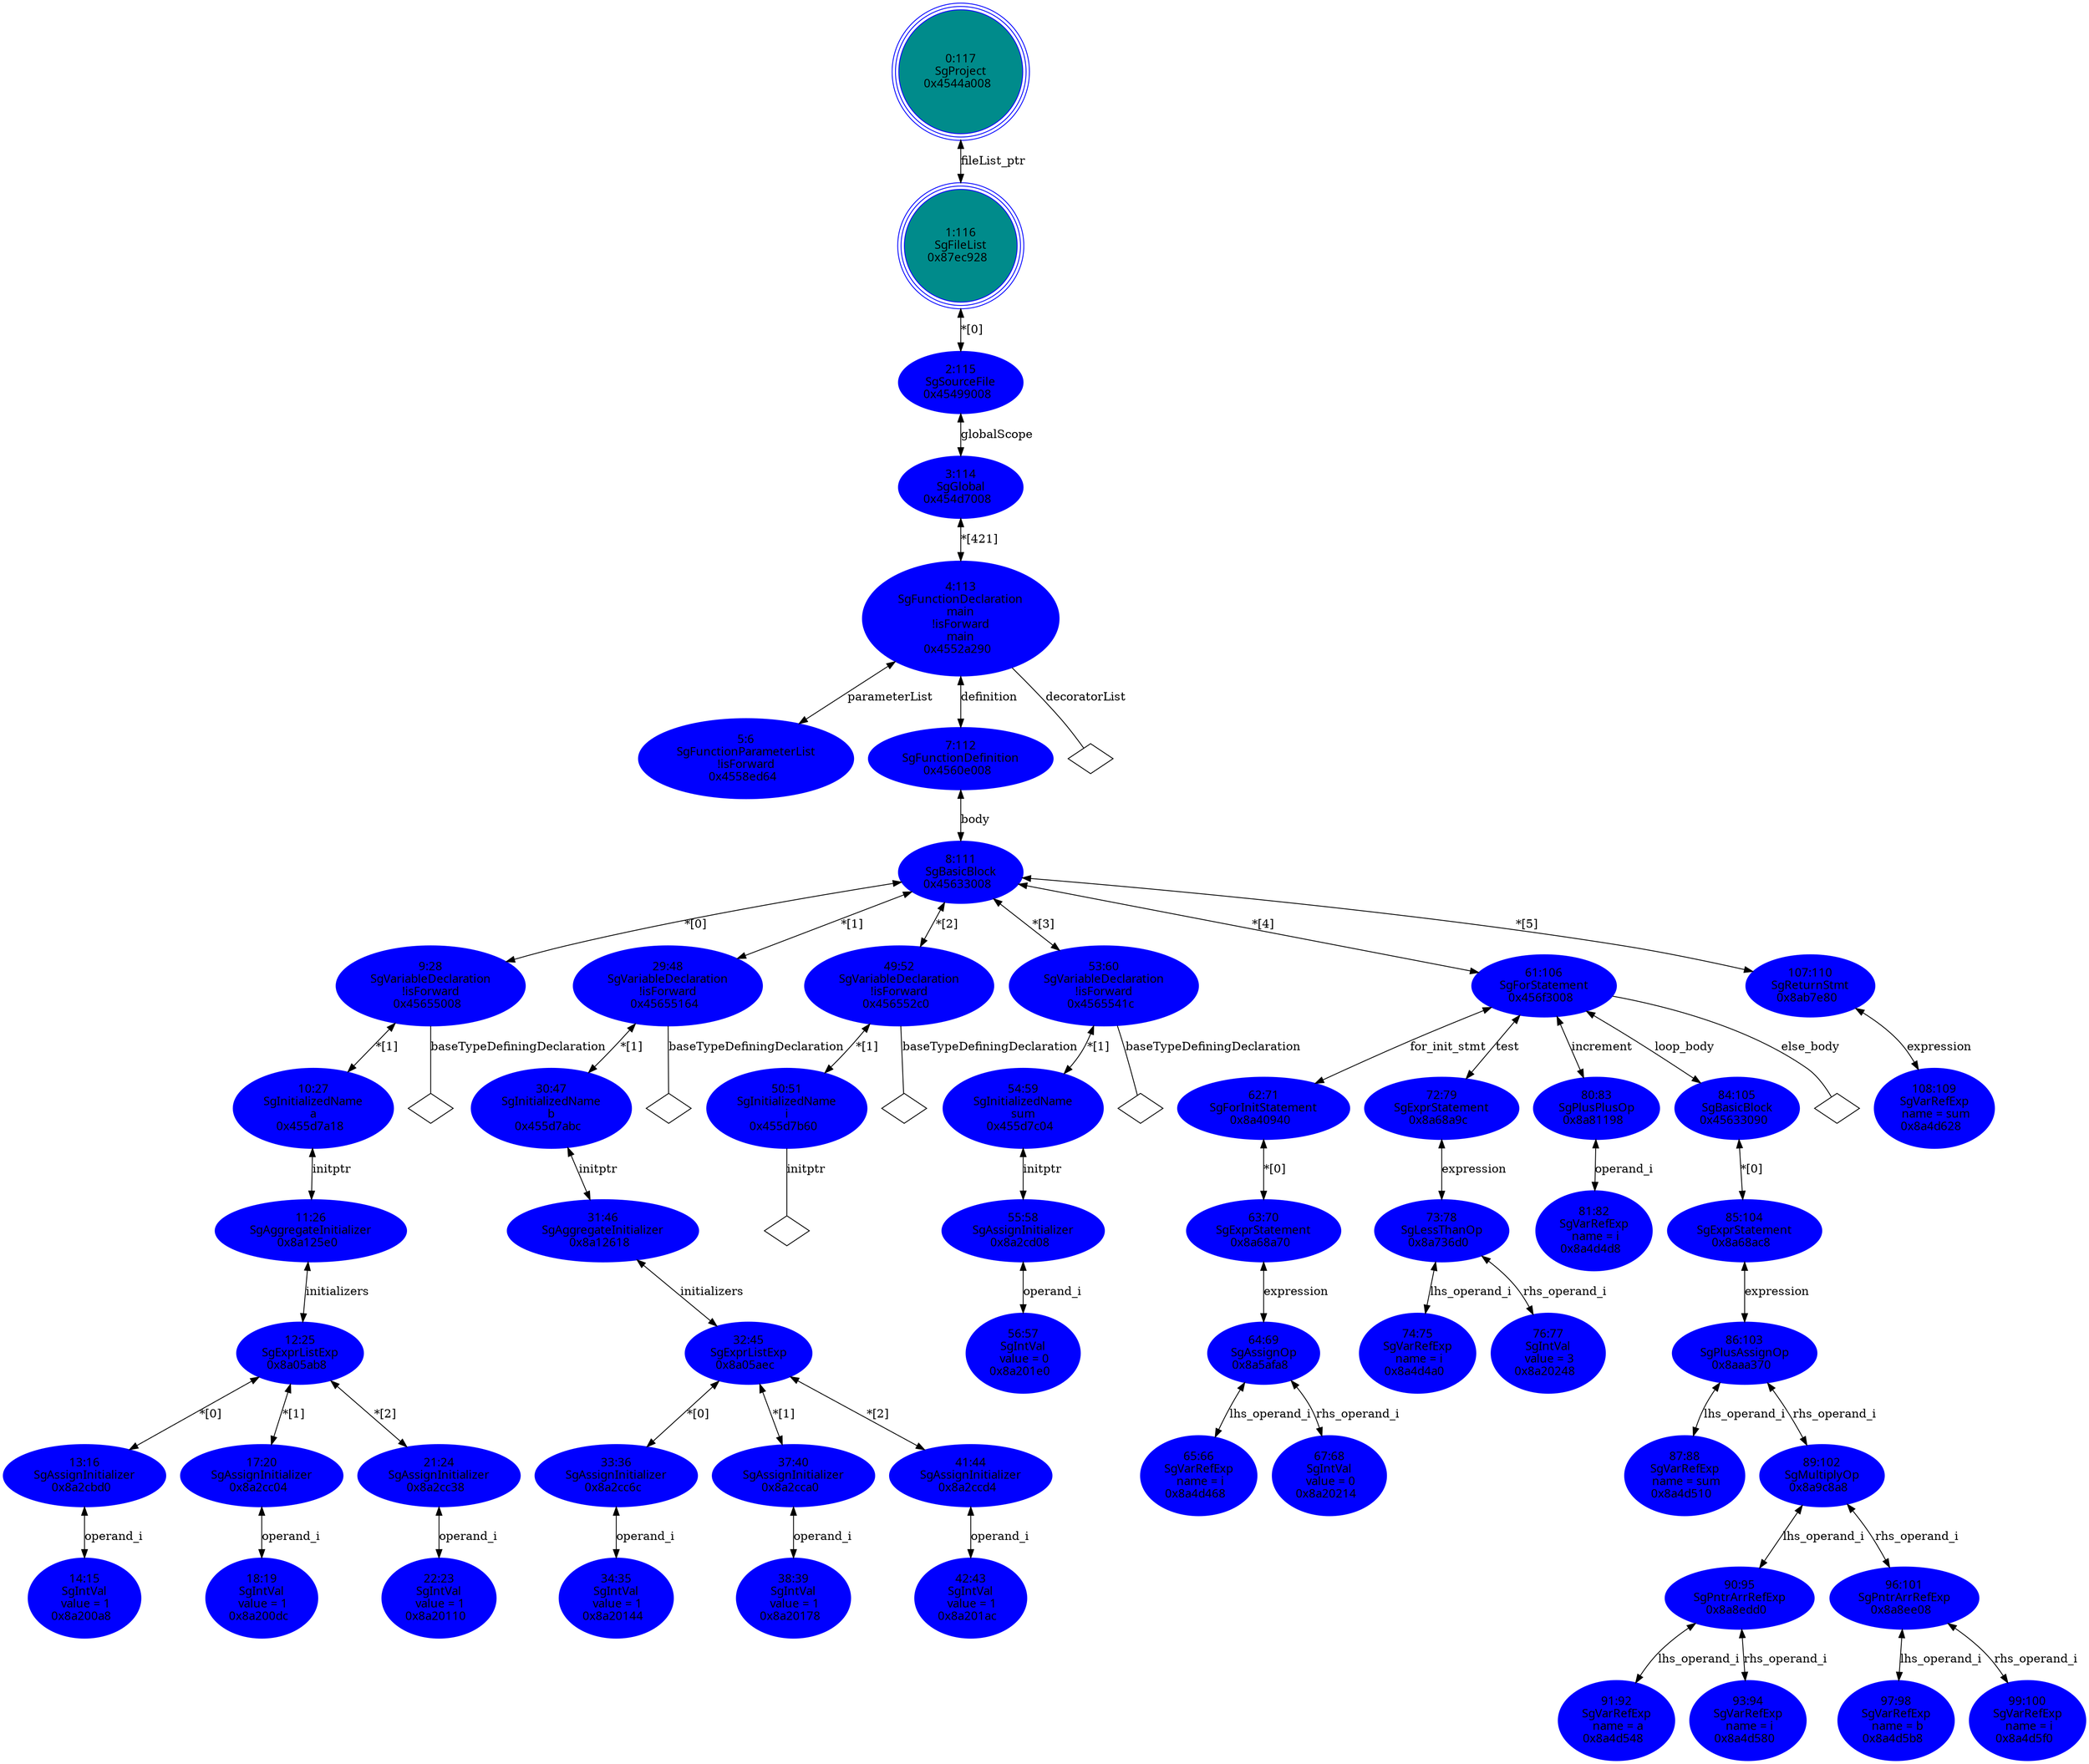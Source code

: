 digraph "GDOT/AST.dot" {
"0x4558ed64"[label="5:6\nSgFunctionParameterList\n!isForward\n0x4558ed64  " shape=ellipse,regular=0,URL="\N",tooltip="more info at \N",sides=6,peripheries=1,color="blue",fillcolor=blue1,fontname="7x13bold",fontcolor=black,style=filled];
"0x8a200a8"[label="14:15\nSgIntVal\n value = 1\n0x8a200a8  " shape=ellipse,regular=0,URL="\N",tooltip="more info at \N",sides=6,peripheries=1,color="blue",fillcolor=blue1,fontname="7x13bold",fontcolor=black,style=filled];
"0x8a2cbd0"[label="13:16\nSgAssignInitializer\n0x8a2cbd0  " shape=ellipse,regular=0,URL="\N",tooltip="more info at \N",sides=6,peripheries=1,color="blue",fillcolor=blue1,fontname="7x13bold",fontcolor=black,style=filled];
"0x8a2cbd0" -> "0x8a200a8"[label="operand_i" dir=both ];
"0x8a200dc"[label="18:19\nSgIntVal\n value = 1\n0x8a200dc  " shape=ellipse,regular=0,URL="\N",tooltip="more info at \N",sides=6,peripheries=1,color="blue",fillcolor=blue1,fontname="7x13bold",fontcolor=black,style=filled];
"0x8a2cc04"[label="17:20\nSgAssignInitializer\n0x8a2cc04  " shape=ellipse,regular=0,URL="\N",tooltip="more info at \N",sides=6,peripheries=1,color="blue",fillcolor=blue1,fontname="7x13bold",fontcolor=black,style=filled];
"0x8a2cc04" -> "0x8a200dc"[label="operand_i" dir=both ];
"0x8a20110"[label="22:23\nSgIntVal\n value = 1\n0x8a20110  " shape=ellipse,regular=0,URL="\N",tooltip="more info at \N",sides=6,peripheries=1,color="blue",fillcolor=blue1,fontname="7x13bold",fontcolor=black,style=filled];
"0x8a2cc38"[label="21:24\nSgAssignInitializer\n0x8a2cc38  " shape=ellipse,regular=0,URL="\N",tooltip="more info at \N",sides=6,peripheries=1,color="blue",fillcolor=blue1,fontname="7x13bold",fontcolor=black,style=filled];
"0x8a2cc38" -> "0x8a20110"[label="operand_i" dir=both ];
"0x8a05ab8"[label="12:25\nSgExprListExp\n0x8a05ab8  " shape=ellipse,regular=0,URL="\N",tooltip="more info at \N",sides=6,peripheries=1,color="blue",fillcolor=blue1,fontname="7x13bold",fontcolor=black,style=filled];
"0x8a05ab8" -> "0x8a2cbd0"[label="*[0]" dir=both ];
"0x8a05ab8" -> "0x8a2cc04"[label="*[1]" dir=both ];
"0x8a05ab8" -> "0x8a2cc38"[label="*[2]" dir=both ];
"0x8a125e0"[label="11:26\nSgAggregateInitializer\n0x8a125e0  " shape=ellipse,regular=0,URL="\N",tooltip="more info at \N",sides=6,peripheries=1,color="blue",fillcolor=blue1,fontname="7x13bold",fontcolor=black,style=filled];
"0x8a125e0" -> "0x8a05ab8"[label="initializers" dir=both ];
"0x455d7a18"[label="10:27\nSgInitializedName\na\n0x455d7a18  " shape=ellipse,regular=0,URL="\N",tooltip="more info at \N",sides=6,peripheries=1,color="blue",fillcolor=blue1,fontname="7x13bold",fontcolor=black,style=filled];
"0x455d7a18" -> "0x8a125e0"[label="initptr" dir=both ];
"0x45655008"[label="9:28\nSgVariableDeclaration\n!isForward\n0x45655008  " shape=ellipse,regular=0,URL="\N",tooltip="more info at \N",sides=6,peripheries=1,color="blue",fillcolor=blue1,fontname="7x13bold",fontcolor=black,style=filled];
"0x45655008" -> "0x45655008__baseTypeDefiningDeclaration__null"[label="baseTypeDefiningDeclaration" dir=none ];
"0x45655008__baseTypeDefiningDeclaration__null"[label="" shape=diamond ];
"0x45655008" -> "0x455d7a18"[label="*[1]" dir=both ];
"0x8a20144"[label="34:35\nSgIntVal\n value = 1\n0x8a20144  " shape=ellipse,regular=0,URL="\N",tooltip="more info at \N",sides=6,peripheries=1,color="blue",fillcolor=blue1,fontname="7x13bold",fontcolor=black,style=filled];
"0x8a2cc6c"[label="33:36\nSgAssignInitializer\n0x8a2cc6c  " shape=ellipse,regular=0,URL="\N",tooltip="more info at \N",sides=6,peripheries=1,color="blue",fillcolor=blue1,fontname="7x13bold",fontcolor=black,style=filled];
"0x8a2cc6c" -> "0x8a20144"[label="operand_i" dir=both ];
"0x8a20178"[label="38:39\nSgIntVal\n value = 1\n0x8a20178  " shape=ellipse,regular=0,URL="\N",tooltip="more info at \N",sides=6,peripheries=1,color="blue",fillcolor=blue1,fontname="7x13bold",fontcolor=black,style=filled];
"0x8a2cca0"[label="37:40\nSgAssignInitializer\n0x8a2cca0  " shape=ellipse,regular=0,URL="\N",tooltip="more info at \N",sides=6,peripheries=1,color="blue",fillcolor=blue1,fontname="7x13bold",fontcolor=black,style=filled];
"0x8a2cca0" -> "0x8a20178"[label="operand_i" dir=both ];
"0x8a201ac"[label="42:43\nSgIntVal\n value = 1\n0x8a201ac  " shape=ellipse,regular=0,URL="\N",tooltip="more info at \N",sides=6,peripheries=1,color="blue",fillcolor=blue1,fontname="7x13bold",fontcolor=black,style=filled];
"0x8a2ccd4"[label="41:44\nSgAssignInitializer\n0x8a2ccd4  " shape=ellipse,regular=0,URL="\N",tooltip="more info at \N",sides=6,peripheries=1,color="blue",fillcolor=blue1,fontname="7x13bold",fontcolor=black,style=filled];
"0x8a2ccd4" -> "0x8a201ac"[label="operand_i" dir=both ];
"0x8a05aec"[label="32:45\nSgExprListExp\n0x8a05aec  " shape=ellipse,regular=0,URL="\N",tooltip="more info at \N",sides=6,peripheries=1,color="blue",fillcolor=blue1,fontname="7x13bold",fontcolor=black,style=filled];
"0x8a05aec" -> "0x8a2cc6c"[label="*[0]" dir=both ];
"0x8a05aec" -> "0x8a2cca0"[label="*[1]" dir=both ];
"0x8a05aec" -> "0x8a2ccd4"[label="*[2]" dir=both ];
"0x8a12618"[label="31:46\nSgAggregateInitializer\n0x8a12618  " shape=ellipse,regular=0,URL="\N",tooltip="more info at \N",sides=6,peripheries=1,color="blue",fillcolor=blue1,fontname="7x13bold",fontcolor=black,style=filled];
"0x8a12618" -> "0x8a05aec"[label="initializers" dir=both ];
"0x455d7abc"[label="30:47\nSgInitializedName\nb\n0x455d7abc  " shape=ellipse,regular=0,URL="\N",tooltip="more info at \N",sides=6,peripheries=1,color="blue",fillcolor=blue1,fontname="7x13bold",fontcolor=black,style=filled];
"0x455d7abc" -> "0x8a12618"[label="initptr" dir=both ];
"0x45655164"[label="29:48\nSgVariableDeclaration\n!isForward\n0x45655164  " shape=ellipse,regular=0,URL="\N",tooltip="more info at \N",sides=6,peripheries=1,color="blue",fillcolor=blue1,fontname="7x13bold",fontcolor=black,style=filled];
"0x45655164" -> "0x45655164__baseTypeDefiningDeclaration__null"[label="baseTypeDefiningDeclaration" dir=none ];
"0x45655164__baseTypeDefiningDeclaration__null"[label="" shape=diamond ];
"0x45655164" -> "0x455d7abc"[label="*[1]" dir=both ];
"0x455d7b60"[label="50:51\nSgInitializedName\ni\n0x455d7b60  " shape=ellipse,regular=0,URL="\N",tooltip="more info at \N",sides=6,peripheries=1,color="blue",fillcolor=blue1,fontname="7x13bold",fontcolor=black,style=filled];
"0x455d7b60" -> "0x455d7b60__initptr__null"[label="initptr" dir=none ];
"0x455d7b60__initptr__null"[label="" shape=diamond ];
"0x456552c0"[label="49:52\nSgVariableDeclaration\n!isForward\n0x456552c0  " shape=ellipse,regular=0,URL="\N",tooltip="more info at \N",sides=6,peripheries=1,color="blue",fillcolor=blue1,fontname="7x13bold",fontcolor=black,style=filled];
"0x456552c0" -> "0x456552c0__baseTypeDefiningDeclaration__null"[label="baseTypeDefiningDeclaration" dir=none ];
"0x456552c0__baseTypeDefiningDeclaration__null"[label="" shape=diamond ];
"0x456552c0" -> "0x455d7b60"[label="*[1]" dir=both ];
"0x8a201e0"[label="56:57\nSgIntVal\n value = 0\n0x8a201e0  " shape=ellipse,regular=0,URL="\N",tooltip="more info at \N",sides=6,peripheries=1,color="blue",fillcolor=blue1,fontname="7x13bold",fontcolor=black,style=filled];
"0x8a2cd08"[label="55:58\nSgAssignInitializer\n0x8a2cd08  " shape=ellipse,regular=0,URL="\N",tooltip="more info at \N",sides=6,peripheries=1,color="blue",fillcolor=blue1,fontname="7x13bold",fontcolor=black,style=filled];
"0x8a2cd08" -> "0x8a201e0"[label="operand_i" dir=both ];
"0x455d7c04"[label="54:59\nSgInitializedName\nsum\n0x455d7c04  " shape=ellipse,regular=0,URL="\N",tooltip="more info at \N",sides=6,peripheries=1,color="blue",fillcolor=blue1,fontname="7x13bold",fontcolor=black,style=filled];
"0x455d7c04" -> "0x8a2cd08"[label="initptr" dir=both ];
"0x4565541c"[label="53:60\nSgVariableDeclaration\n!isForward\n0x4565541c  " shape=ellipse,regular=0,URL="\N",tooltip="more info at \N",sides=6,peripheries=1,color="blue",fillcolor=blue1,fontname="7x13bold",fontcolor=black,style=filled];
"0x4565541c" -> "0x4565541c__baseTypeDefiningDeclaration__null"[label="baseTypeDefiningDeclaration" dir=none ];
"0x4565541c__baseTypeDefiningDeclaration__null"[label="" shape=diamond ];
"0x4565541c" -> "0x455d7c04"[label="*[1]" dir=both ];
"0x8a4d468"[label="65:66\nSgVarRefExp\n name = i\n0x8a4d468  " shape=ellipse,regular=0,URL="\N",tooltip="more info at \N",sides=6,peripheries=1,color="blue",fillcolor=blue1,fontname="7x13bold",fontcolor=black,style=filled];
"0x8a20214"[label="67:68\nSgIntVal\n value = 0\n0x8a20214  " shape=ellipse,regular=0,URL="\N",tooltip="more info at \N",sides=6,peripheries=1,color="blue",fillcolor=blue1,fontname="7x13bold",fontcolor=black,style=filled];
"0x8a5afa8"[label="64:69\nSgAssignOp\n0x8a5afa8  " shape=ellipse,regular=0,URL="\N",tooltip="more info at \N",sides=6,peripheries=1,color="blue",fillcolor=blue1,fontname="7x13bold",fontcolor=black,style=filled];
"0x8a5afa8" -> "0x8a4d468"[label="lhs_operand_i" dir=both ];
"0x8a5afa8" -> "0x8a20214"[label="rhs_operand_i" dir=both ];
"0x8a68a70"[label="63:70\nSgExprStatement\n0x8a68a70  " shape=ellipse,regular=0,URL="\N",tooltip="more info at \N",sides=6,peripheries=1,color="blue",fillcolor=blue1,fontname="7x13bold",fontcolor=black,style=filled];
"0x8a68a70" -> "0x8a5afa8"[label="expression" dir=both ];
"0x8a40940"[label="62:71\nSgForInitStatement\n0x8a40940  " shape=ellipse,regular=0,URL="\N",tooltip="more info at \N",sides=6,peripheries=1,color="blue",fillcolor=blue1,fontname="7x13bold",fontcolor=black,style=filled];
"0x8a40940" -> "0x8a68a70"[label="*[0]" dir=both ];
"0x8a4d4a0"[label="74:75\nSgVarRefExp\n name = i\n0x8a4d4a0  " shape=ellipse,regular=0,URL="\N",tooltip="more info at \N",sides=6,peripheries=1,color="blue",fillcolor=blue1,fontname="7x13bold",fontcolor=black,style=filled];
"0x8a20248"[label="76:77\nSgIntVal\n value = 3\n0x8a20248  " shape=ellipse,regular=0,URL="\N",tooltip="more info at \N",sides=6,peripheries=1,color="blue",fillcolor=blue1,fontname="7x13bold",fontcolor=black,style=filled];
"0x8a736d0"[label="73:78\nSgLessThanOp\n0x8a736d0  " shape=ellipse,regular=0,URL="\N",tooltip="more info at \N",sides=6,peripheries=1,color="blue",fillcolor=blue1,fontname="7x13bold",fontcolor=black,style=filled];
"0x8a736d0" -> "0x8a4d4a0"[label="lhs_operand_i" dir=both ];
"0x8a736d0" -> "0x8a20248"[label="rhs_operand_i" dir=both ];
"0x8a68a9c"[label="72:79\nSgExprStatement\n0x8a68a9c  " shape=ellipse,regular=0,URL="\N",tooltip="more info at \N",sides=6,peripheries=1,color="blue",fillcolor=blue1,fontname="7x13bold",fontcolor=black,style=filled];
"0x8a68a9c" -> "0x8a736d0"[label="expression" dir=both ];
"0x8a4d4d8"[label="81:82\nSgVarRefExp\n name = i\n0x8a4d4d8  " shape=ellipse,regular=0,URL="\N",tooltip="more info at \N",sides=6,peripheries=1,color="blue",fillcolor=blue1,fontname="7x13bold",fontcolor=black,style=filled];
"0x8a81198"[label="80:83\nSgPlusPlusOp\n0x8a81198  " shape=ellipse,regular=0,URL="\N",tooltip="more info at \N",sides=6,peripheries=1,color="blue",fillcolor=blue1,fontname="7x13bold",fontcolor=black,style=filled];
"0x8a81198" -> "0x8a4d4d8"[label="operand_i" dir=both ];
"0x8a4d510"[label="87:88\nSgVarRefExp\n name = sum\n0x8a4d510  " shape=ellipse,regular=0,URL="\N",tooltip="more info at \N",sides=6,peripheries=1,color="blue",fillcolor=blue1,fontname="7x13bold",fontcolor=black,style=filled];
"0x8a4d548"[label="91:92\nSgVarRefExp\n name = a\n0x8a4d548  " shape=ellipse,regular=0,URL="\N",tooltip="more info at \N",sides=6,peripheries=1,color="blue",fillcolor=blue1,fontname="7x13bold",fontcolor=black,style=filled];
"0x8a4d580"[label="93:94\nSgVarRefExp\n name = i\n0x8a4d580  " shape=ellipse,regular=0,URL="\N",tooltip="more info at \N",sides=6,peripheries=1,color="blue",fillcolor=blue1,fontname="7x13bold",fontcolor=black,style=filled];
"0x8a8edd0"[label="90:95\nSgPntrArrRefExp\n0x8a8edd0  " shape=ellipse,regular=0,URL="\N",tooltip="more info at \N",sides=6,peripheries=1,color="blue",fillcolor=blue1,fontname="7x13bold",fontcolor=black,style=filled];
"0x8a8edd0" -> "0x8a4d548"[label="lhs_operand_i" dir=both ];
"0x8a8edd0" -> "0x8a4d580"[label="rhs_operand_i" dir=both ];
"0x8a4d5b8"[label="97:98\nSgVarRefExp\n name = b\n0x8a4d5b8  " shape=ellipse,regular=0,URL="\N",tooltip="more info at \N",sides=6,peripheries=1,color="blue",fillcolor=blue1,fontname="7x13bold",fontcolor=black,style=filled];
"0x8a4d5f0"[label="99:100\nSgVarRefExp\n name = i\n0x8a4d5f0  " shape=ellipse,regular=0,URL="\N",tooltip="more info at \N",sides=6,peripheries=1,color="blue",fillcolor=blue1,fontname="7x13bold",fontcolor=black,style=filled];
"0x8a8ee08"[label="96:101\nSgPntrArrRefExp\n0x8a8ee08  " shape=ellipse,regular=0,URL="\N",tooltip="more info at \N",sides=6,peripheries=1,color="blue",fillcolor=blue1,fontname="7x13bold",fontcolor=black,style=filled];
"0x8a8ee08" -> "0x8a4d5b8"[label="lhs_operand_i" dir=both ];
"0x8a8ee08" -> "0x8a4d5f0"[label="rhs_operand_i" dir=both ];
"0x8a9c8a8"[label="89:102\nSgMultiplyOp\n0x8a9c8a8  " shape=ellipse,regular=0,URL="\N",tooltip="more info at \N",sides=6,peripheries=1,color="blue",fillcolor=blue1,fontname="7x13bold",fontcolor=black,style=filled];
"0x8a9c8a8" -> "0x8a8edd0"[label="lhs_operand_i" dir=both ];
"0x8a9c8a8" -> "0x8a8ee08"[label="rhs_operand_i" dir=both ];
"0x8aaa370"[label="86:103\nSgPlusAssignOp\n0x8aaa370  " shape=ellipse,regular=0,URL="\N",tooltip="more info at \N",sides=6,peripheries=1,color="blue",fillcolor=blue1,fontname="7x13bold",fontcolor=black,style=filled];
"0x8aaa370" -> "0x8a4d510"[label="lhs_operand_i" dir=both ];
"0x8aaa370" -> "0x8a9c8a8"[label="rhs_operand_i" dir=both ];
"0x8a68ac8"[label="85:104\nSgExprStatement\n0x8a68ac8  " shape=ellipse,regular=0,URL="\N",tooltip="more info at \N",sides=6,peripheries=1,color="blue",fillcolor=blue1,fontname="7x13bold",fontcolor=black,style=filled];
"0x8a68ac8" -> "0x8aaa370"[label="expression" dir=both ];
"0x45633090"[label="84:105\nSgBasicBlock\n0x45633090  " shape=ellipse,regular=0,URL="\N",tooltip="more info at \N",sides=6,peripheries=1,color="blue",fillcolor=blue1,fontname="7x13bold",fontcolor=black,style=filled];
"0x45633090" -> "0x8a68ac8"[label="*[0]" dir=both ];
"0x456f3008"[label="61:106\nSgForStatement\n0x456f3008  " shape=ellipse,regular=0,URL="\N",tooltip="more info at \N",sides=6,peripheries=1,color="blue",fillcolor=blue1,fontname="7x13bold",fontcolor=black,style=filled];
"0x456f3008" -> "0x8a40940"[label="for_init_stmt" dir=both ];
"0x456f3008" -> "0x8a68a9c"[label="test" dir=both ];
"0x456f3008" -> "0x8a81198"[label="increment" dir=both ];
"0x456f3008" -> "0x45633090"[label="loop_body" dir=both ];
"0x456f3008" -> "0x456f3008__else_body__null"[label="else_body" dir=none ];
"0x456f3008__else_body__null"[label="" shape=diamond ];
"0x8a4d628"[label="108:109\nSgVarRefExp\n name = sum\n0x8a4d628  " shape=ellipse,regular=0,URL="\N",tooltip="more info at \N",sides=6,peripheries=1,color="blue",fillcolor=blue1,fontname="7x13bold",fontcolor=black,style=filled];
"0x8ab7e80"[label="107:110\nSgReturnStmt\n0x8ab7e80  " shape=ellipse,regular=0,URL="\N",tooltip="more info at \N",sides=6,peripheries=1,color="blue",fillcolor=blue1,fontname="7x13bold",fontcolor=black,style=filled];
"0x8ab7e80" -> "0x8a4d628"[label="expression" dir=both ];
"0x45633008"[label="8:111\nSgBasicBlock\n0x45633008  " shape=ellipse,regular=0,URL="\N",tooltip="more info at \N",sides=6,peripheries=1,color="blue",fillcolor=blue1,fontname="7x13bold",fontcolor=black,style=filled];
"0x45633008" -> "0x45655008"[label="*[0]" dir=both ];
"0x45633008" -> "0x45655164"[label="*[1]" dir=both ];
"0x45633008" -> "0x456552c0"[label="*[2]" dir=both ];
"0x45633008" -> "0x4565541c"[label="*[3]" dir=both ];
"0x45633008" -> "0x456f3008"[label="*[4]" dir=both ];
"0x45633008" -> "0x8ab7e80"[label="*[5]" dir=both ];
"0x4560e008"[label="7:112\nSgFunctionDefinition\n0x4560e008  " shape=ellipse,regular=0,URL="\N",tooltip="more info at \N",sides=6,peripheries=1,color="blue",fillcolor=blue1,fontname="7x13bold",fontcolor=black,style=filled];
"0x4560e008" -> "0x45633008"[label="body" dir=both ];
"0x4552a290"[label="4:113\nSgFunctionDeclaration\nmain\n!isForward\nmain\n0x4552a290  " shape=ellipse,regular=0,URL="\N",tooltip="more info at \N",sides=6,peripheries=1,color="blue",fillcolor=blue1,fontname="7x13bold",fontcolor=black,style=filled];
"0x4552a290" -> "0x4558ed64"[label="parameterList" dir=both ];
"0x4552a290" -> "0x4552a290__decoratorList__null"[label="decoratorList" dir=none ];
"0x4552a290__decoratorList__null"[label="" shape=diamond ];
"0x4552a290" -> "0x4560e008"[label="definition" dir=both ];
"0x454d7008"[label="3:114\nSgGlobal\n0x454d7008  " shape=ellipse,regular=0,URL="\N",tooltip="more info at \N",sides=6,peripheries=1,color="blue",fillcolor=blue1,fontname="7x13bold",fontcolor=black,style=filled];
"0x454d7008" -> "0x4552a290"[label="*[421]" dir=both ];
"0x45499008"[label="2:115\nSgSourceFile\n0x45499008  " shape=ellipse,regular=0,URL="\N",tooltip="more info at \N",sides=6,peripheries=1,color="blue",fillcolor=blue1,fontname="7x13bold",fontcolor=black,style=filled];
"0x45499008" -> "0x454d7008"[label="globalScope" dir=both ];
"0x87ec928"[label="1:116\nSgFileList\n0x87ec928  " shape=circle,regular=0,URL="\N",tooltip="more info at \N",sides=6,peripheries=3,color="blue",fillcolor=cyan4,fontname="12x24bold",fontcolor=black,style=filled];
"0x87ec928" -> "0x45499008"[label="*[0]" dir=both ];
"0x4544a008"[label="0:117\nSgProject\n0x4544a008  " shape=circle,regular=0,URL="\N",tooltip="more info at \N",sides=6,peripheries=3,color="blue",fillcolor=cyan4,fontname="12x24bold",fontcolor=black,style=filled];
"0x4544a008" -> "0x87ec928"[label="fileList_ptr" dir=both ];
}
